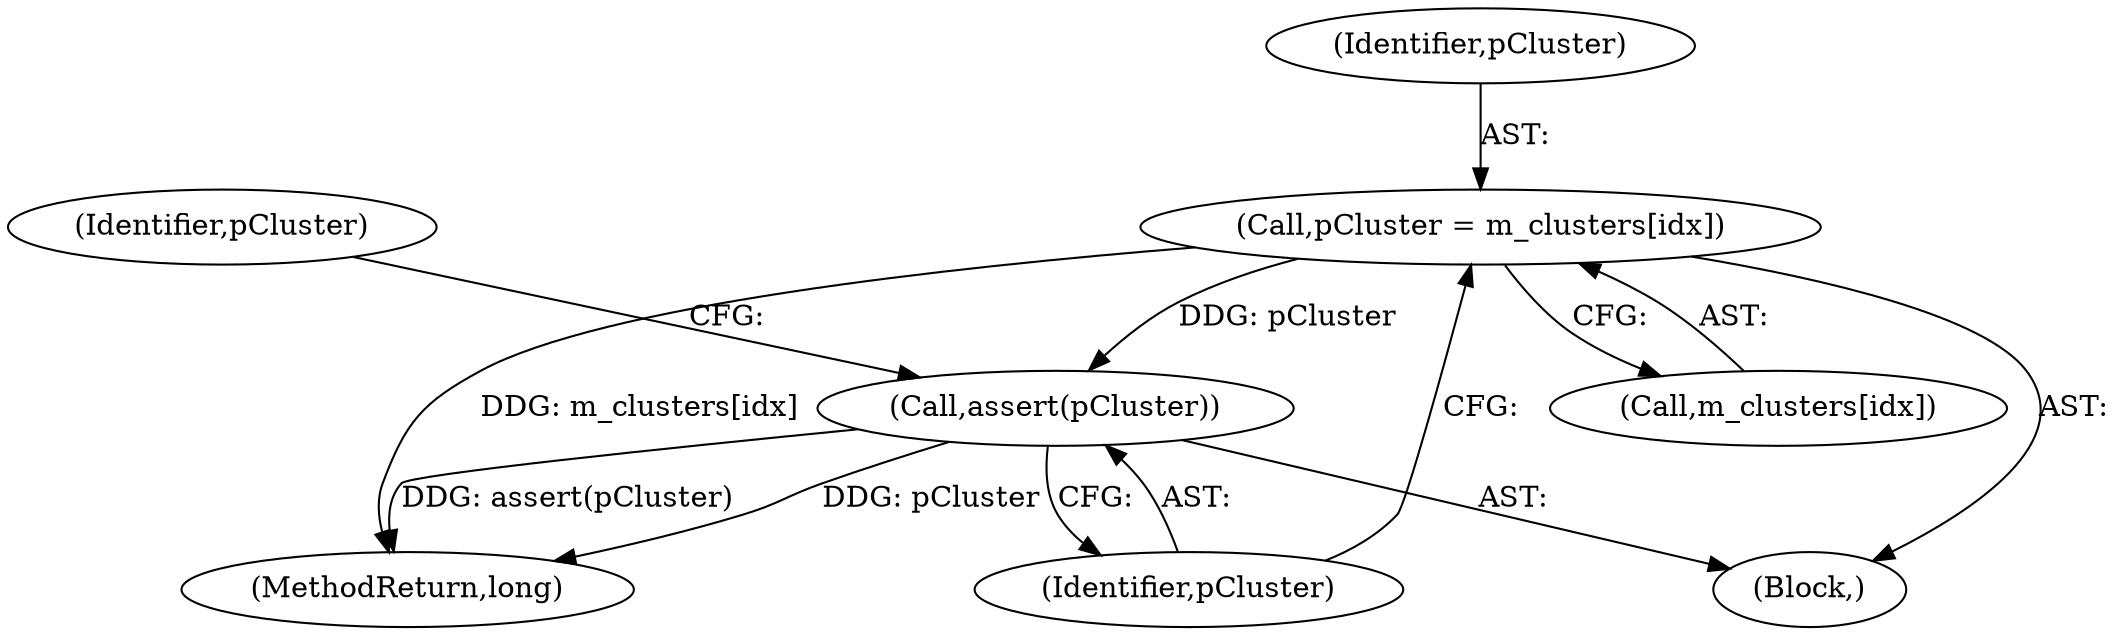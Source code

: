 digraph "0_Android_04839626ed859623901ebd3a5fd483982186b59d_26@array" {
"1000980" [label="(Call,pCluster = m_clusters[idx])"];
"1000985" [label="(Call,assert(pCluster))"];
"1000986" [label="(Identifier,pCluster)"];
"1000985" [label="(Call,assert(pCluster))"];
"1000982" [label="(Call,m_clusters[idx])"];
"1000981" [label="(Identifier,pCluster)"];
"1000980" [label="(Call,pCluster = m_clusters[idx])"];
"1001022" [label="(MethodReturn,long)"];
"1000975" [label="(Block,)"];
"1000990" [label="(Identifier,pCluster)"];
"1000980" -> "1000975"  [label="AST: "];
"1000980" -> "1000982"  [label="CFG: "];
"1000981" -> "1000980"  [label="AST: "];
"1000982" -> "1000980"  [label="AST: "];
"1000986" -> "1000980"  [label="CFG: "];
"1000980" -> "1001022"  [label="DDG: m_clusters[idx]"];
"1000980" -> "1000985"  [label="DDG: pCluster"];
"1000985" -> "1000975"  [label="AST: "];
"1000985" -> "1000986"  [label="CFG: "];
"1000986" -> "1000985"  [label="AST: "];
"1000990" -> "1000985"  [label="CFG: "];
"1000985" -> "1001022"  [label="DDG: pCluster"];
"1000985" -> "1001022"  [label="DDG: assert(pCluster)"];
}
